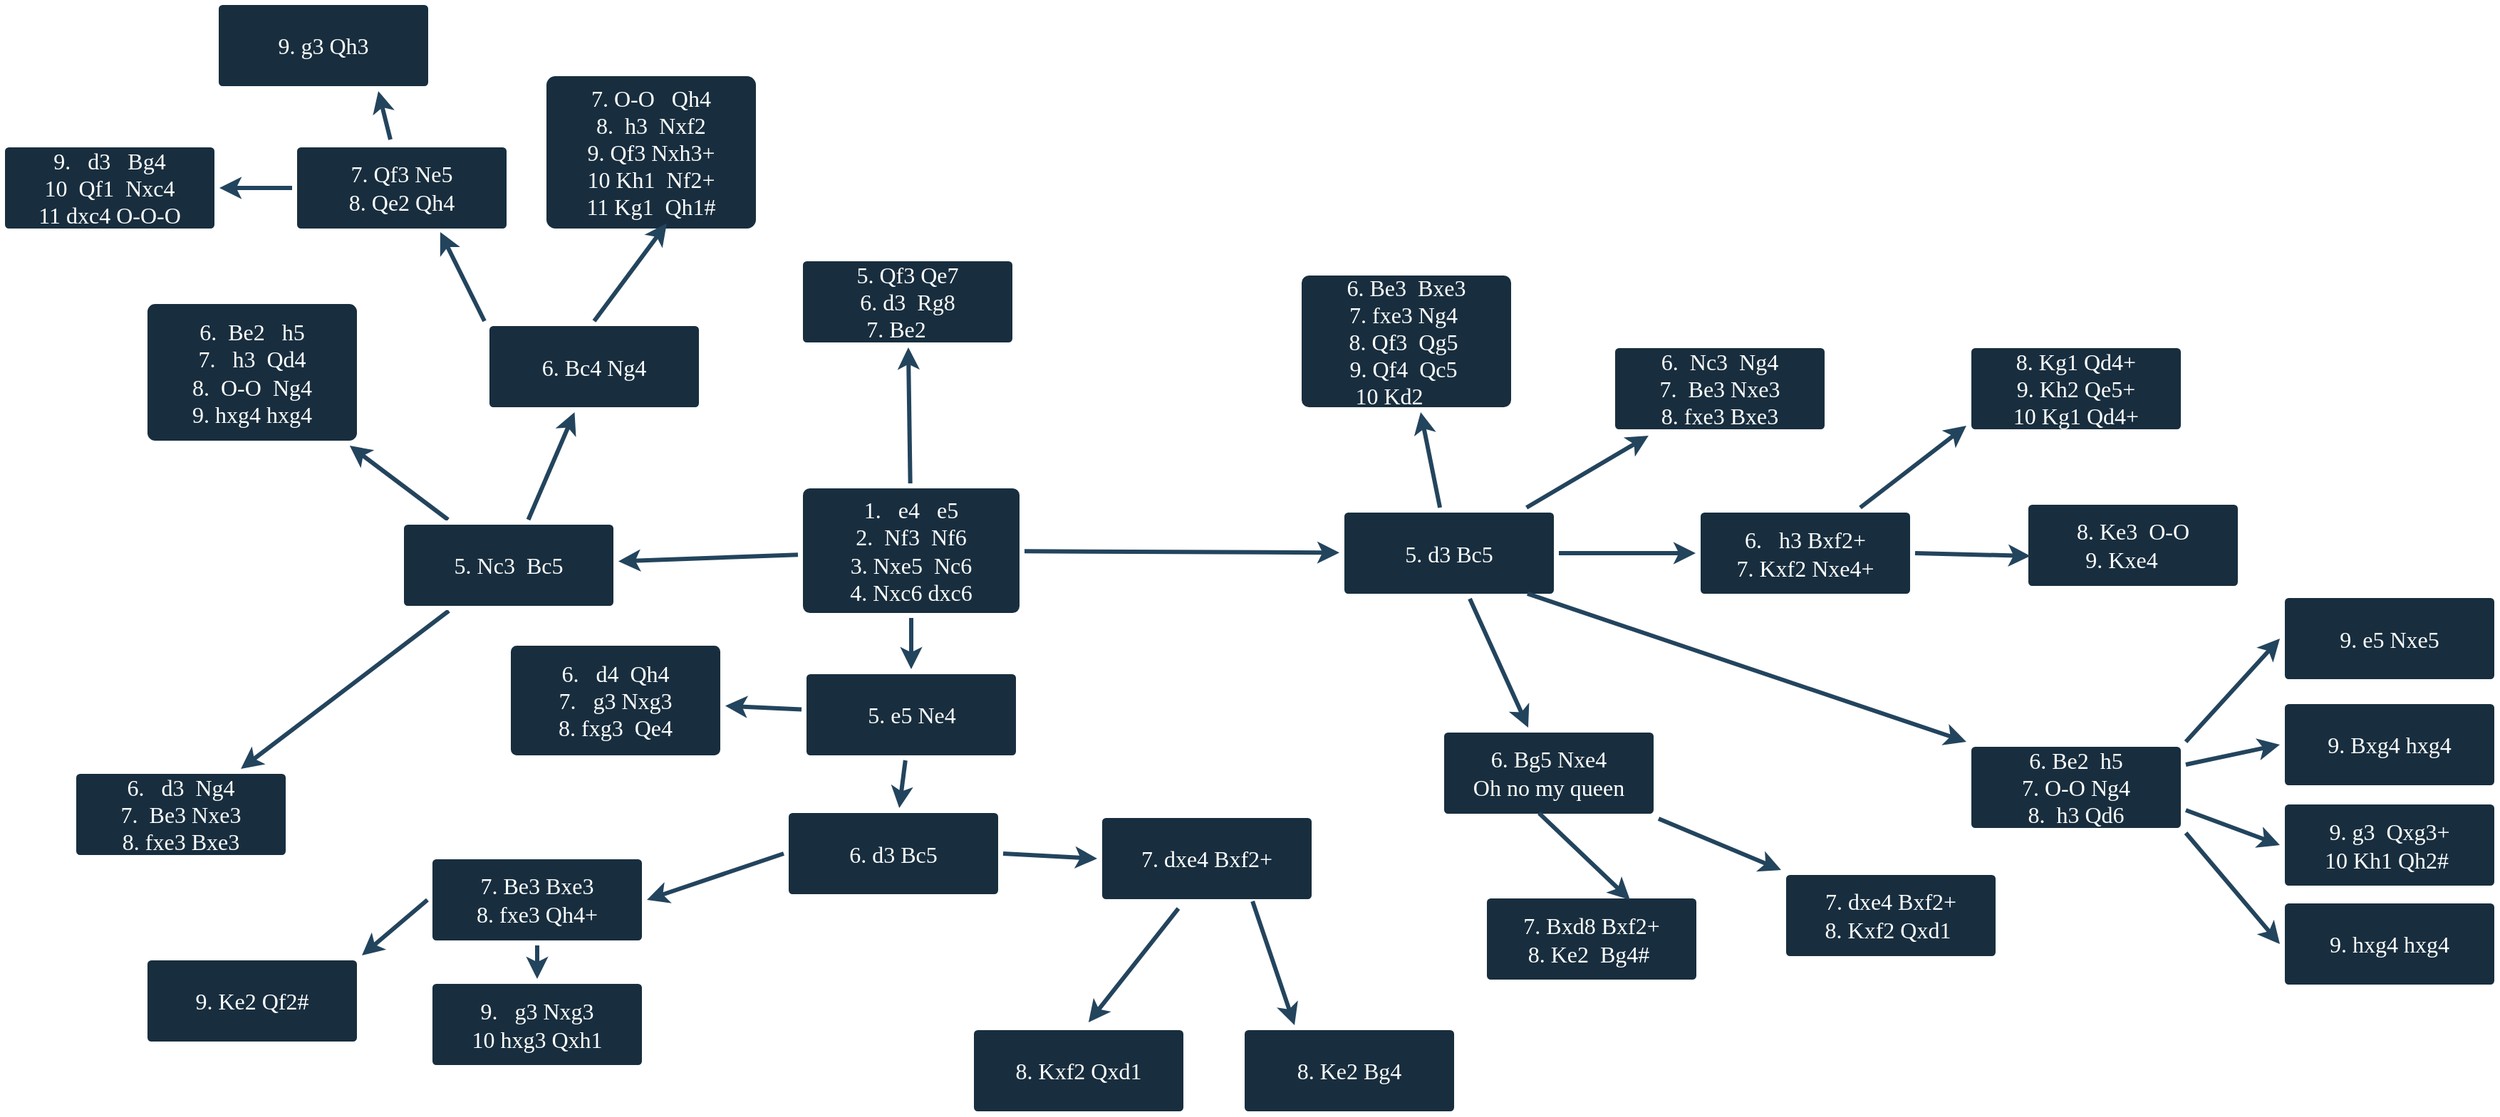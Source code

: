 <mxfile version="23.0.1" type="github">
  <diagram id="6a731a19-8d31-9384-78a2-239565b7b9f0" name="Page-1">
    <mxGraphModel dx="1434" dy="746" grid="1" gridSize="10" guides="1" tooltips="1" connect="1" arrows="1" fold="1" page="1" pageScale="1" pageWidth="1100" pageHeight="850" background="none" math="0" shadow="0">
      <root>
        <mxCell id="0" />
        <mxCell id="1" parent="0" />
        <mxCell id="1745" value="" style="edgeStyle=none;rounded=0;jumpStyle=none;html=1;shadow=0;labelBackgroundColor=none;startArrow=none;startFill=0;endArrow=classic;endFill=1;jettySize=auto;orthogonalLoop=1;strokeColor=#23445D;strokeWidth=3;fontFamily=Lucida Console;fontSize=16;fontColor=default;spacing=5;fontStyle=0" parent="1" source="1749" target="1764" edge="1">
          <mxGeometry relative="1" as="geometry" />
        </mxCell>
        <mxCell id="1746" value="" style="edgeStyle=none;rounded=0;jumpStyle=none;html=1;shadow=0;labelBackgroundColor=none;startArrow=none;startFill=0;endArrow=classic;endFill=1;jettySize=auto;orthogonalLoop=1;strokeColor=#23445D;strokeWidth=3;fontFamily=Lucida Console;fontSize=16;fontColor=default;spacing=5;fontStyle=0" parent="1" source="1749" target="1771" edge="1">
          <mxGeometry relative="1" as="geometry" />
        </mxCell>
        <mxCell id="1747" value="" style="edgeStyle=none;rounded=0;jumpStyle=none;html=1;shadow=0;labelBackgroundColor=none;startArrow=none;startFill=0;endArrow=classic;endFill=1;jettySize=auto;orthogonalLoop=1;strokeColor=#23445D;strokeWidth=3;fontFamily=Lucida Console;fontSize=16;fontColor=default;spacing=5;fontStyle=0" parent="1" source="1749" target="1760" edge="1">
          <mxGeometry relative="1" as="geometry" />
        </mxCell>
        <mxCell id="1748" value="" style="edgeStyle=none;rounded=0;jumpStyle=none;html=1;shadow=0;labelBackgroundColor=none;startArrow=none;startFill=0;endArrow=classic;endFill=1;jettySize=auto;orthogonalLoop=1;strokeColor=#23445D;strokeWidth=3;fontFamily=Lucida Console;fontSize=16;fontColor=default;spacing=5;fontStyle=0" parent="1" source="1749" target="1753" edge="1">
          <mxGeometry relative="1" as="geometry" />
        </mxCell>
        <mxCell id="1749" value="&lt;font style=&quot;font-size: 16px;&quot;&gt;1.&amp;nbsp; &amp;nbsp;e4&amp;nbsp; &amp;nbsp;e5&lt;br style=&quot;font-size: 16px;&quot;&gt;2.&amp;nbsp; Nf3&amp;nbsp; Nf6&lt;br style=&quot;font-size: 16px;&quot;&gt;3. Nxe5&amp;nbsp; Nc6&lt;br style=&quot;font-size: 16px;&quot;&gt;4. Nxc6 dxc6&lt;br style=&quot;font-size: 16px;&quot;&gt;&lt;/font&gt;" style="rounded=1;whiteSpace=wrap;html=1;shadow=0;labelBackgroundColor=none;strokeColor=#FFFFFF;strokeWidth=3;fillColor=#182E3E;fontFamily=Lucida Console;fontSize=16;fontColor=#FFFFFF;align=center;fontStyle=0;spacing=5;arcSize=7;perimeterSpacing=2;" parent="1" vertex="1">
          <mxGeometry x="680" y="359.5" width="155" height="90.5" as="geometry" />
        </mxCell>
        <mxCell id="1750" value="" style="edgeStyle=none;rounded=1;jumpStyle=none;html=1;shadow=0;labelBackgroundColor=none;startArrow=none;startFill=0;jettySize=auto;orthogonalLoop=1;strokeColor=#23445D;strokeWidth=3;fontFamily=Lucida Console;fontSize=16;fontColor=default;spacing=5;fontStyle=0;" parent="1" source="1753" target="1756" edge="1">
          <mxGeometry relative="1" as="geometry" />
        </mxCell>
        <mxCell id="1751" value="" style="edgeStyle=none;rounded=1;jumpStyle=none;html=1;shadow=0;labelBackgroundColor=none;startArrow=none;startFill=0;jettySize=auto;orthogonalLoop=1;strokeColor=#23445D;strokeWidth=3;fontFamily=Lucida Console;fontSize=16;fontColor=default;spacing=5;fontStyle=0;" parent="1" source="1753" target="1755" edge="1">
          <mxGeometry relative="1" as="geometry" />
        </mxCell>
        <mxCell id="1752" value="" style="edgeStyle=none;rounded=1;jumpStyle=none;html=1;shadow=0;labelBackgroundColor=none;startArrow=none;startFill=0;jettySize=auto;orthogonalLoop=1;strokeColor=#23445D;strokeWidth=3;fontFamily=Lucida Console;fontSize=16;fontColor=default;spacing=5;fontStyle=0;" parent="1" source="1753" target="1754" edge="1">
          <mxGeometry relative="1" as="geometry" />
        </mxCell>
        <mxCell id="1753" value="5. Nc3&amp;nbsp; Bc5" style="rounded=1;whiteSpace=wrap;html=1;shadow=0;labelBackgroundColor=none;strokeColor=#FFFFFF;strokeWidth=3;fillColor=#182E3E;fontFamily=Lucida Console;fontSize=16;fontColor=#FFFFFF;align=center;spacing=5;fontStyle=0;arcSize=7;perimeterSpacing=2;" parent="1" vertex="1">
          <mxGeometry x="400" y="385" width="150" height="60" as="geometry" />
        </mxCell>
        <mxCell id="1754" value="6.&amp;nbsp; Be2&amp;nbsp; &amp;nbsp;h5&lt;br style=&quot;font-size: 16px;&quot;&gt;7.&amp;nbsp; &amp;nbsp;h3&amp;nbsp; Qd4&lt;br style=&quot;font-size: 16px;&quot;&gt;8.&amp;nbsp; O-O&amp;nbsp; Ng4&lt;br style=&quot;font-size: 16px;&quot;&gt;9. hxg4 hxg4" style="rounded=1;whiteSpace=wrap;html=1;shadow=0;labelBackgroundColor=none;strokeColor=#FFFFFF;strokeWidth=3;fillColor=#182E3E;fontFamily=Lucida Console;fontSize=16;fontColor=#FFFFFF;align=center;spacing=5;fontStyle=0;arcSize=7;perimeterSpacing=2;" parent="1" vertex="1">
          <mxGeometry x="220" y="230" width="150" height="99" as="geometry" />
        </mxCell>
        <mxCell id="1755" value="6. Bc4 Ng4" style="rounded=1;whiteSpace=wrap;html=1;shadow=0;labelBackgroundColor=none;strokeColor=#FFFFFF;strokeWidth=3;fillColor=#182E3E;fontFamily=Lucida Console;fontSize=16;fontColor=#FFFFFF;align=center;spacing=5;fontStyle=0;arcSize=7;perimeterSpacing=2;" parent="1" vertex="1">
          <mxGeometry x="460" y="245.5" width="150" height="60" as="geometry" />
        </mxCell>
        <mxCell id="1756" value="6.&amp;nbsp; &amp;nbsp;d3&amp;nbsp; Ng4&lt;br style=&quot;font-size: 16px;&quot;&gt;7.&amp;nbsp; Be3 Nxe3&lt;br style=&quot;font-size: 16px;&quot;&gt;8. fxe3 Bxe3" style="rounded=1;whiteSpace=wrap;html=1;shadow=0;labelBackgroundColor=none;strokeColor=#FFFFFF;strokeWidth=3;fillColor=#182E3E;fontFamily=Lucida Console;fontSize=16;fontColor=#FFFFFF;align=center;spacing=5;fontStyle=0;arcSize=7;perimeterSpacing=2;" parent="1" vertex="1">
          <mxGeometry x="170" y="560" width="150" height="60" as="geometry" />
        </mxCell>
        <mxCell id="1757" value="" style="edgeStyle=none;rounded=0;jumpStyle=none;html=1;shadow=0;labelBackgroundColor=none;startArrow=none;startFill=0;endArrow=classic;endFill=1;jettySize=auto;orthogonalLoop=1;strokeColor=#23445D;strokeWidth=3;fontFamily=Lucida Console;fontSize=16;fontColor=default;spacing=5;fontStyle=0" parent="1" source="1760" target="1763" edge="1">
          <mxGeometry relative="1" as="geometry" />
        </mxCell>
        <mxCell id="1758" value="" style="edgeStyle=none;rounded=0;jumpStyle=none;html=1;shadow=0;labelBackgroundColor=none;startArrow=none;startFill=0;endArrow=classic;endFill=1;jettySize=auto;orthogonalLoop=1;strokeColor=#23445D;strokeWidth=3;fontFamily=Lucida Console;fontSize=16;fontColor=default;spacing=5;exitX=0;exitY=0.5;exitDx=0;exitDy=0;entryX=1;entryY=0.5;entryDx=0;entryDy=0;fontStyle=0" parent="1" source="1761" target="1762" edge="1">
          <mxGeometry relative="1" as="geometry">
            <mxPoint x="680" y="670" as="sourcePoint" />
          </mxGeometry>
        </mxCell>
        <mxCell id="1759" value="" style="edgeStyle=none;rounded=0;jumpStyle=none;html=1;shadow=0;labelBackgroundColor=none;startArrow=none;startFill=0;endArrow=classic;endFill=1;jettySize=auto;orthogonalLoop=1;strokeColor=#23445D;strokeWidth=3;fontFamily=Lucida Console;fontSize=16;fontColor=default;spacing=5;fontStyle=0" parent="1" source="1760" target="1761" edge="1">
          <mxGeometry relative="1" as="geometry" />
        </mxCell>
        <mxCell id="1760" value="5. e5 Ne4" style="rounded=1;whiteSpace=wrap;html=1;shadow=0;labelBackgroundColor=none;strokeColor=#FFFFFF;strokeWidth=3;fillColor=#182E3E;fontFamily=Lucida Console;fontSize=16;fontColor=#FFFFFF;align=center;spacing=5;fontStyle=0;arcSize=7;perimeterSpacing=2;" parent="1" vertex="1">
          <mxGeometry x="682.5" y="490" width="150" height="60" as="geometry" />
        </mxCell>
        <mxCell id="1761" value="6. d3 Bc5" style="rounded=1;whiteSpace=wrap;html=1;shadow=0;labelBackgroundColor=none;strokeColor=#FFFFFF;strokeWidth=3;fillColor=#182E3E;fontFamily=Lucida Console;fontSize=16;fontColor=#FFFFFF;align=center;spacing=5;arcSize=7;perimeterSpacing=2;fontStyle=0" parent="1" vertex="1">
          <mxGeometry x="670" y="587.5" width="150" height="60" as="geometry" />
        </mxCell>
        <mxCell id="1762" value="7. Be3 Bxe3&lt;br style=&quot;font-size: 16px;&quot;&gt;8. fxe3 Qh4+" style="rounded=1;whiteSpace=wrap;html=1;shadow=0;labelBackgroundColor=none;strokeColor=#FFFFFF;strokeWidth=3;fillColor=#182E3E;fontFamily=Lucida Console;fontSize=16;fontColor=#FFFFFF;align=center;spacing=5;arcSize=7;perimeterSpacing=2;fontStyle=0" parent="1" vertex="1">
          <mxGeometry x="420" y="620" width="150" height="60" as="geometry" />
        </mxCell>
        <mxCell id="1763" value="6.&amp;nbsp; &amp;nbsp;d4&amp;nbsp; Qh4&lt;br style=&quot;font-size: 16px;&quot;&gt;7.&amp;nbsp; &amp;nbsp;g3 Nxg3&lt;br style=&quot;font-size: 16px;&quot;&gt;8. fxg3&amp;nbsp; Qe4" style="rounded=1;whiteSpace=wrap;html=1;shadow=0;labelBackgroundColor=none;strokeColor=#FFFFFF;strokeWidth=3;fillColor=#182E3E;fontFamily=Lucida Console;fontSize=16;fontColor=#FFFFFF;align=center;spacing=5;arcSize=7;perimeterSpacing=2;fontStyle=0" parent="1" vertex="1">
          <mxGeometry x="475" y="470" width="150" height="80" as="geometry" />
        </mxCell>
        <mxCell id="1764" value="5. Qf3 Qe7&lt;br style=&quot;font-size: 16px;&quot;&gt;6. d3&amp;nbsp; Rg8&lt;br style=&quot;font-size: 16px;&quot;&gt;7. Be2&amp;nbsp; &amp;nbsp;&amp;nbsp;" style="rounded=1;whiteSpace=wrap;html=1;shadow=0;labelBackgroundColor=none;strokeColor=#FFFFFF;strokeWidth=3;fillColor=#182E3E;fontFamily=Lucida Console;fontSize=16;fontColor=#FFFFFF;align=center;spacing=5;fontStyle=0;arcSize=7;perimeterSpacing=2;" parent="1" vertex="1">
          <mxGeometry x="680" y="200" width="150" height="60" as="geometry" />
        </mxCell>
        <mxCell id="1771" value="5. d3 Bc5" style="rounded=1;whiteSpace=wrap;html=1;shadow=0;labelBackgroundColor=none;strokeColor=#FFFFFF;strokeWidth=3;fillColor=#182E3E;fontFamily=Lucida Console;fontSize=16;fontColor=#FFFFFF;align=center;spacing=5;fontStyle=0;arcSize=7;perimeterSpacing=2;" parent="1" vertex="1">
          <mxGeometry x="1060" y="376.5" width="150" height="60" as="geometry" />
        </mxCell>
        <mxCell id="1772" value="6. Be3&amp;nbsp; Bxe3&lt;br style=&quot;font-size: 16px;&quot;&gt;7. fxe3 Ng4&amp;nbsp;&lt;br style=&quot;font-size: 16px;&quot;&gt;8. Qf3&amp;nbsp; Qg5&amp;nbsp;&lt;br style=&quot;font-size: 16px;&quot;&gt;9. Qf4&amp;nbsp; Qc5&amp;nbsp;&lt;br style=&quot;font-size: 16px;&quot;&gt;10 Kd2&amp;nbsp; &amp;nbsp; &amp;nbsp;&amp;nbsp;" style="rounded=1;whiteSpace=wrap;html=1;shadow=0;labelBackgroundColor=none;strokeColor=#FFFFFF;strokeWidth=3;fillColor=#182E3E;fontFamily=Lucida Console;fontSize=16;fontColor=#FFFFFF;align=center;spacing=5;fontStyle=0;arcSize=7;perimeterSpacing=2;" parent="1" vertex="1">
          <mxGeometry x="1030" y="210" width="150" height="95.5" as="geometry" />
        </mxCell>
        <mxCell id="1773" value="" style="edgeStyle=none;rounded=1;jumpStyle=none;html=1;shadow=0;labelBackgroundColor=none;startArrow=none;startFill=0;jettySize=auto;orthogonalLoop=1;strokeColor=#23445D;strokeWidth=3;fontFamily=Lucida Console;fontSize=16;fontColor=default;spacing=5;fontStyle=0;" parent="1" source="1771" target="1772" edge="1">
          <mxGeometry relative="1" as="geometry" />
        </mxCell>
        <mxCell id="1774" value="6.&amp;nbsp; &amp;nbsp;h3 Bxf2+&lt;br style=&quot;font-size: 16px;&quot;&gt;7. Kxf2 Nxe4+" style="rounded=1;whiteSpace=wrap;html=1;shadow=0;labelBackgroundColor=none;strokeColor=#FFFFFF;strokeWidth=3;fillColor=#182E3E;fontFamily=Lucida Console;fontSize=16;fontColor=#FFFFFF;align=center;spacing=5;fontStyle=0;arcSize=7;perimeterSpacing=2;" parent="1" vertex="1">
          <mxGeometry x="1310" y="376.5" width="150" height="60" as="geometry" />
        </mxCell>
        <mxCell id="1775" value="" style="edgeStyle=none;rounded=1;jumpStyle=none;html=1;shadow=0;labelBackgroundColor=none;startArrow=none;startFill=0;jettySize=auto;orthogonalLoop=1;strokeColor=#23445D;strokeWidth=3;fontFamily=Lucida Console;fontSize=16;fontColor=default;spacing=5;fontStyle=0;" parent="1" source="1771" target="1774" edge="1">
          <mxGeometry relative="1" as="geometry" />
        </mxCell>
        <mxCell id="1776" value="6.&amp;nbsp; Nc3&amp;nbsp; Ng4&lt;br style=&quot;font-size: 16px;&quot;&gt;7.&amp;nbsp; Be3 Nxe3&lt;br style=&quot;font-size: 16px;&quot;&gt;8. fxe3 Bxe3" style="rounded=1;whiteSpace=wrap;html=1;shadow=0;labelBackgroundColor=none;strokeColor=#FFFFFF;strokeWidth=3;fillColor=#182E3E;fontFamily=Lucida Console;fontSize=16;fontColor=#FFFFFF;align=center;spacing=5;fontStyle=0;arcSize=7;perimeterSpacing=2;" parent="1" vertex="1">
          <mxGeometry x="1250" y="261" width="150" height="60" as="geometry" />
        </mxCell>
        <mxCell id="1777" value="" style="edgeStyle=none;rounded=1;jumpStyle=none;html=1;shadow=0;labelBackgroundColor=none;startArrow=none;startFill=0;jettySize=auto;orthogonalLoop=1;strokeColor=#23445D;strokeWidth=3;fontFamily=Lucida Console;fontSize=16;fontColor=default;spacing=5;fontStyle=0;entryX=0.175;entryY=1.016;entryDx=0;entryDy=0;entryPerimeter=0;" parent="1" source="1771" target="1776" edge="1">
          <mxGeometry relative="1" as="geometry" />
        </mxCell>
        <mxCell id="1778" value="6. Bg5 Nxe4&lt;br style=&quot;font-size: 16px;&quot;&gt;Oh no my queen" style="rounded=1;whiteSpace=wrap;html=1;shadow=0;labelBackgroundColor=none;strokeColor=#FFFFFF;strokeWidth=3;fillColor=#182E3E;fontFamily=Lucida Console;fontSize=16;fontColor=#FFFFFF;align=center;spacing=5;fontStyle=0;arcSize=7;perimeterSpacing=2;fillStyle=auto;" parent="1" vertex="1">
          <mxGeometry x="1130" y="531" width="150" height="60" as="geometry" />
        </mxCell>
        <mxCell id="1779" value="" style="edgeStyle=none;rounded=1;jumpStyle=none;html=1;shadow=0;labelBackgroundColor=none;startArrow=none;startFill=0;jettySize=auto;orthogonalLoop=1;strokeColor=#23445D;strokeWidth=3;fontFamily=Lucida Console;fontSize=16;fontColor=default;spacing=5;fontStyle=0;" parent="1" source="1771" target="1778" edge="1">
          <mxGeometry relative="1" as="geometry" />
        </mxCell>
        <mxCell id="08uEc07k-rnJbLrvPS5E-1779" value="6. Be2&amp;nbsp; h5&lt;br style=&quot;font-size: 16px;&quot;&gt;7. O-O Ng4&lt;br style=&quot;font-size: 16px;&quot;&gt;8.&amp;nbsp; h3 Qd6" style="rounded=1;whiteSpace=wrap;html=1;shadow=0;labelBackgroundColor=none;strokeColor=#FFFFFF;strokeWidth=3;fillColor=#182E3E;fontFamily=Lucida Console;fontSize=16;fontColor=#FFFFFF;align=center;spacing=5;fontStyle=0;arcSize=7;perimeterSpacing=2;" parent="1" vertex="1">
          <mxGeometry x="1500" y="541" width="150" height="60" as="geometry" />
        </mxCell>
        <mxCell id="08uEc07k-rnJbLrvPS5E-1780" value="" style="edgeStyle=none;rounded=1;jumpStyle=none;html=1;shadow=0;labelBackgroundColor=none;startArrow=none;startFill=0;jettySize=auto;orthogonalLoop=1;strokeColor=#23445D;strokeWidth=3;fontFamily=Lucida Console;fontSize=16;fontColor=default;spacing=5;fontStyle=0;entryX=0;entryY=0;entryDx=0;entryDy=0;exitX=0.857;exitY=0.945;exitDx=0;exitDy=0;exitPerimeter=0;" parent="1" source="1771" target="08uEc07k-rnJbLrvPS5E-1779" edge="1">
          <mxGeometry relative="1" as="geometry">
            <mxPoint x="1198" y="436.5" as="sourcePoint" />
            <mxPoint x="1330" y="512" as="targetPoint" />
          </mxGeometry>
        </mxCell>
        <mxCell id="08uEc07k-rnJbLrvPS5E-1781" value="8. Kg1 Qd4+&lt;br style=&quot;font-size: 16px;&quot;&gt;9. Kh2 Qe5+&lt;br style=&quot;font-size: 16px;&quot;&gt;10 Kg1 Qd4+" style="rounded=1;whiteSpace=wrap;html=1;shadow=0;labelBackgroundColor=none;strokeColor=#FFFFFF;strokeWidth=3;fillColor=#182E3E;fontFamily=Lucida Console;fontSize=16;fontColor=#FFFFFF;align=center;spacing=5;fontStyle=0;arcSize=7;perimeterSpacing=2;" parent="1" vertex="1">
          <mxGeometry x="1500" y="261" width="150" height="60" as="geometry" />
        </mxCell>
        <mxCell id="08uEc07k-rnJbLrvPS5E-1782" value="8. Ke3&amp;nbsp; O-O&lt;br style=&quot;font-size: 16px;&quot;&gt;9. Kxe4&amp;nbsp;&amp;nbsp; &amp;nbsp;" style="rounded=1;whiteSpace=wrap;html=1;shadow=0;labelBackgroundColor=none;strokeColor=#FFFFFF;strokeWidth=3;fillColor=#182E3E;fontFamily=Lucida Console;fontSize=16;fontColor=#FFFFFF;align=center;spacing=5;fontStyle=0;arcSize=7;perimeterSpacing=2;" parent="1" vertex="1">
          <mxGeometry x="1540" y="371" width="150" height="60" as="geometry" />
        </mxCell>
        <mxCell id="08uEc07k-rnJbLrvPS5E-1783" value="9. e5 Nxe5" style="rounded=1;whiteSpace=wrap;html=1;shadow=0;labelBackgroundColor=none;strokeColor=#FFFFFF;strokeWidth=3;fillColor=#182E3E;fontFamily=Lucida Console;fontSize=16;fontColor=#FFFFFF;align=center;spacing=5;fontStyle=0;arcSize=7;perimeterSpacing=2;" parent="1" vertex="1">
          <mxGeometry x="1720" y="436.5" width="150" height="60" as="geometry" />
        </mxCell>
        <mxCell id="08uEc07k-rnJbLrvPS5E-1784" value="" style="edgeStyle=none;rounded=1;jumpStyle=none;html=1;shadow=0;labelBackgroundColor=none;startArrow=none;startFill=0;jettySize=auto;orthogonalLoop=1;strokeColor=#23445D;strokeWidth=3;fontFamily=Lucida Console;fontSize=16;fontColor=default;spacing=5;fontStyle=0;entryX=0;entryY=0.906;entryDx=0;entryDy=0;entryPerimeter=0;exitX=0.75;exitY=0;exitDx=0;exitDy=0;" parent="1" source="1774" target="08uEc07k-rnJbLrvPS5E-1781" edge="1">
          <mxGeometry relative="1" as="geometry">
            <mxPoint x="1409.996" y="376.502" as="sourcePoint" />
            <mxPoint x="1506.94" y="315.486" as="targetPoint" />
          </mxGeometry>
        </mxCell>
        <mxCell id="08uEc07k-rnJbLrvPS5E-1785" value="" style="edgeStyle=none;rounded=1;jumpStyle=none;html=1;shadow=0;labelBackgroundColor=none;startArrow=none;startFill=0;jettySize=auto;orthogonalLoop=1;strokeColor=#23445D;strokeWidth=3;fontFamily=Lucida Console;fontSize=16;fontColor=default;spacing=5;fontStyle=0;entryX=0.032;entryY=0.617;entryDx=0;entryDy=0;entryPerimeter=0;exitX=1;exitY=0.5;exitDx=0;exitDy=0;" parent="1" source="1774" target="08uEc07k-rnJbLrvPS5E-1782" edge="1">
          <mxGeometry relative="1" as="geometry">
            <mxPoint x="1460" y="402" as="sourcePoint" />
            <mxPoint x="1557" y="341" as="targetPoint" />
          </mxGeometry>
        </mxCell>
        <mxCell id="08uEc07k-rnJbLrvPS5E-1786" value="7. Bxd8 Bxf2+&lt;br style=&quot;font-size: 16px;&quot;&gt;8. Ke2&amp;nbsp; Bg4#&amp;nbsp;" style="rounded=1;whiteSpace=wrap;html=1;shadow=0;labelBackgroundColor=none;strokeColor=#FFFFFF;strokeWidth=3;fillColor=#182E3E;fontFamily=Lucida Console;fontSize=16;fontColor=#FFFFFF;align=center;spacing=5;fontStyle=0;arcSize=7;perimeterSpacing=2;fillStyle=auto;" parent="1" vertex="1">
          <mxGeometry x="1160" y="647.5" width="150" height="60" as="geometry" />
        </mxCell>
        <mxCell id="08uEc07k-rnJbLrvPS5E-1787" value="7. dxe4 Bxf2+&lt;br style=&quot;font-size: 16px;&quot;&gt;8. Kxf2 Qxd1&amp;nbsp;" style="rounded=1;whiteSpace=wrap;html=1;shadow=0;labelBackgroundColor=none;strokeColor=#FFFFFF;strokeWidth=3;fillColor=#182E3E;fontFamily=Lucida Console;fontSize=16;fontColor=#FFFFFF;align=center;spacing=5;fontStyle=0;arcSize=7;perimeterSpacing=2;fillStyle=auto;" parent="1" vertex="1">
          <mxGeometry x="1370" y="631" width="150" height="60" as="geometry" />
        </mxCell>
        <mxCell id="08uEc07k-rnJbLrvPS5E-1788" value="" style="edgeStyle=none;rounded=1;jumpStyle=none;html=1;shadow=0;labelBackgroundColor=none;startArrow=none;startFill=0;jettySize=auto;orthogonalLoop=1;strokeColor=#23445D;strokeWidth=3;fontFamily=Lucida Console;fontSize=16;fontColor=default;spacing=5;fontStyle=0;exitX=0.455;exitY=0.938;exitDx=0;exitDy=0;exitPerimeter=0;entryX=0.675;entryY=0.07;entryDx=0;entryDy=0;entryPerimeter=0;" parent="1" source="1778" target="08uEc07k-rnJbLrvPS5E-1786" edge="1">
          <mxGeometry relative="1" as="geometry">
            <mxPoint x="1204" y="571" as="sourcePoint" />
            <mxPoint x="1246" y="661" as="targetPoint" />
          </mxGeometry>
        </mxCell>
        <mxCell id="08uEc07k-rnJbLrvPS5E-1789" value="" style="edgeStyle=none;rounded=1;jumpStyle=none;html=1;shadow=0;labelBackgroundColor=none;startArrow=none;startFill=0;jettySize=auto;orthogonalLoop=1;strokeColor=#23445D;strokeWidth=3;fontFamily=Lucida Console;fontSize=16;fontColor=default;spacing=5;fontStyle=0;exitX=1;exitY=1;exitDx=0;exitDy=0;entryX=0;entryY=0;entryDx=0;entryDy=0;" parent="1" source="1778" target="08uEc07k-rnJbLrvPS5E-1787" edge="1">
          <mxGeometry relative="1" as="geometry">
            <mxPoint x="1298" y="561.5" as="sourcePoint" />
            <mxPoint x="1340" y="651.5" as="targetPoint" />
          </mxGeometry>
        </mxCell>
        <mxCell id="08uEc07k-rnJbLrvPS5E-1790" value="9. Bxg4 hxg4" style="rounded=1;whiteSpace=wrap;html=1;shadow=0;labelBackgroundColor=none;strokeColor=#FFFFFF;strokeWidth=3;fillColor=#182E3E;fontFamily=Lucida Console;fontSize=16;fontColor=#FFFFFF;align=center;spacing=5;fontStyle=0;arcSize=7;perimeterSpacing=2;" parent="1" vertex="1">
          <mxGeometry x="1720" y="511" width="150" height="60" as="geometry" />
        </mxCell>
        <mxCell id="08uEc07k-rnJbLrvPS5E-1791" value="9. g3&amp;nbsp; Qxg3+&lt;br style=&quot;font-size: 16px;&quot;&gt;10 Kh1 Qh2#&amp;nbsp;" style="rounded=1;whiteSpace=wrap;html=1;shadow=0;labelBackgroundColor=none;strokeColor=#FFFFFF;strokeWidth=3;fillColor=#182E3E;fontFamily=Lucida Console;fontSize=16;fontColor=#FFFFFF;align=center;spacing=5;fontStyle=0;arcSize=7;perimeterSpacing=2;" parent="1" vertex="1">
          <mxGeometry x="1720" y="581.5" width="150" height="60" as="geometry" />
        </mxCell>
        <mxCell id="08uEc07k-rnJbLrvPS5E-1792" value="9. hxg4 hxg4" style="rounded=1;whiteSpace=wrap;html=1;shadow=0;labelBackgroundColor=none;strokeColor=#FFFFFF;strokeWidth=3;fillColor=#182E3E;fontFamily=Lucida Console;fontSize=16;fontColor=#FFFFFF;align=center;spacing=5;fontStyle=0;arcSize=7;perimeterSpacing=2;" parent="1" vertex="1">
          <mxGeometry x="1720" y="651" width="150" height="60" as="geometry" />
        </mxCell>
        <mxCell id="08uEc07k-rnJbLrvPS5E-1793" value="7. dxe4 Bxf2+" style="rounded=1;whiteSpace=wrap;html=1;shadow=0;labelBackgroundColor=none;strokeColor=#FFFFFF;strokeWidth=3;fillColor=#182E3E;fontFamily=Lucida Console;fontSize=16;fontColor=#FFFFFF;align=center;spacing=5;fontStyle=0;arcSize=7;perimeterSpacing=2;" parent="1" vertex="1">
          <mxGeometry x="890" y="591" width="150" height="60" as="geometry" />
        </mxCell>
        <mxCell id="08uEc07k-rnJbLrvPS5E-1794" value="" style="edgeStyle=none;rounded=1;jumpStyle=none;html=1;shadow=0;labelBackgroundColor=none;startArrow=none;startFill=0;jettySize=auto;orthogonalLoop=1;strokeColor=#23445D;strokeWidth=3;fontFamily=Lucida Console;fontSize=16;fontColor=default;spacing=5;fontStyle=0;entryX=0;entryY=0.5;entryDx=0;entryDy=0;exitX=1;exitY=0;exitDx=0;exitDy=0;" parent="1" source="08uEc07k-rnJbLrvPS5E-1779" target="08uEc07k-rnJbLrvPS5E-1783" edge="1">
          <mxGeometry relative="1" as="geometry">
            <mxPoint x="1550" y="501.5" as="sourcePoint" />
            <mxPoint x="1631" y="502.5" as="targetPoint" />
          </mxGeometry>
        </mxCell>
        <mxCell id="08uEc07k-rnJbLrvPS5E-1795" value="" style="edgeStyle=none;rounded=1;jumpStyle=none;html=1;shadow=0;labelBackgroundColor=none;startArrow=none;startFill=0;jettySize=auto;orthogonalLoop=1;strokeColor=#23445D;strokeWidth=3;fontFamily=Lucida Console;fontSize=16;fontColor=default;spacing=5;fontStyle=0;entryX=0;entryY=0.5;entryDx=0;entryDy=0;exitX=1;exitY=0.25;exitDx=0;exitDy=0;" parent="1" source="08uEc07k-rnJbLrvPS5E-1779" target="08uEc07k-rnJbLrvPS5E-1790" edge="1">
          <mxGeometry relative="1" as="geometry">
            <mxPoint x="1560" y="511.5" as="sourcePoint" />
            <mxPoint x="1641" y="512.5" as="targetPoint" />
          </mxGeometry>
        </mxCell>
        <mxCell id="08uEc07k-rnJbLrvPS5E-1796" value="" style="edgeStyle=none;rounded=1;jumpStyle=none;html=1;shadow=0;labelBackgroundColor=none;startArrow=none;startFill=0;jettySize=auto;orthogonalLoop=1;strokeColor=#23445D;strokeWidth=3;fontFamily=Lucida Console;fontSize=16;fontColor=default;spacing=5;fontStyle=0;entryX=0;entryY=0.5;entryDx=0;entryDy=0;exitX=1;exitY=0.75;exitDx=0;exitDy=0;" parent="1" source="08uEc07k-rnJbLrvPS5E-1779" target="08uEc07k-rnJbLrvPS5E-1791" edge="1">
          <mxGeometry relative="1" as="geometry">
            <mxPoint x="1570" y="521.5" as="sourcePoint" />
            <mxPoint x="1651" y="522.5" as="targetPoint" />
          </mxGeometry>
        </mxCell>
        <mxCell id="08uEc07k-rnJbLrvPS5E-1797" value="" style="edgeStyle=none;rounded=1;jumpStyle=none;html=1;shadow=0;labelBackgroundColor=none;startArrow=none;startFill=0;jettySize=auto;orthogonalLoop=1;strokeColor=#23445D;strokeWidth=3;fontFamily=Lucida Console;fontSize=16;fontColor=default;spacing=5;fontStyle=0;entryX=0;entryY=0.5;entryDx=0;entryDy=0;exitX=1;exitY=1;exitDx=0;exitDy=0;" parent="1" source="08uEc07k-rnJbLrvPS5E-1779" target="08uEc07k-rnJbLrvPS5E-1792" edge="1">
          <mxGeometry relative="1" as="geometry">
            <mxPoint x="1580" y="531.5" as="sourcePoint" />
            <mxPoint x="1661" y="532.5" as="targetPoint" />
          </mxGeometry>
        </mxCell>
        <mxCell id="NPUDL1BklrPcJDHxp6zH-1780" value="" style="edgeStyle=none;rounded=0;jumpStyle=none;html=1;shadow=0;labelBackgroundColor=none;startArrow=none;startFill=0;endArrow=classic;endFill=1;jettySize=auto;orthogonalLoop=1;strokeColor=#23445D;strokeWidth=3;fontFamily=Lucida Console;fontSize=16;fontColor=default;spacing=5;exitX=1;exitY=0.5;exitDx=0;exitDy=0;entryX=0;entryY=0.5;entryDx=0;entryDy=0;fontStyle=0" edge="1" parent="1" source="1761" target="08uEc07k-rnJbLrvPS5E-1793">
          <mxGeometry relative="1" as="geometry">
            <mxPoint x="952" y="742.5" as="sourcePoint" />
            <mxPoint x="1130" y="707.5" as="targetPoint" />
          </mxGeometry>
        </mxCell>
        <mxCell id="NPUDL1BklrPcJDHxp6zH-1781" value="8. Ke2 Bg4" style="rounded=1;whiteSpace=wrap;html=1;shadow=0;labelBackgroundColor=none;strokeColor=#FFFFFF;strokeWidth=3;fillColor=#182E3E;fontFamily=Lucida Console;fontSize=16;fontColor=#FFFFFF;align=center;spacing=5;fontStyle=0;arcSize=7;perimeterSpacing=2;" vertex="1" parent="1">
          <mxGeometry x="990" y="740" width="150" height="60" as="geometry" />
        </mxCell>
        <mxCell id="NPUDL1BklrPcJDHxp6zH-1782" value="8. Kxf2 Qxd1" style="rounded=1;whiteSpace=wrap;html=1;shadow=0;labelBackgroundColor=none;strokeColor=#FFFFFF;strokeWidth=3;fillColor=#182E3E;fontFamily=Lucida Console;fontSize=16;fontColor=#FFFFFF;align=center;spacing=5;fontStyle=0;arcSize=7;perimeterSpacing=2;" vertex="1" parent="1">
          <mxGeometry x="800" y="740" width="150" height="60" as="geometry" />
        </mxCell>
        <mxCell id="NPUDL1BklrPcJDHxp6zH-1783" value="" style="edgeStyle=none;rounded=0;jumpStyle=none;html=1;shadow=0;labelBackgroundColor=none;startArrow=none;startFill=0;endArrow=classic;endFill=1;jettySize=auto;orthogonalLoop=1;strokeColor=#23445D;strokeWidth=3;fontFamily=Lucida Console;fontSize=16;fontColor=default;spacing=5;exitX=0.37;exitY=1.047;exitDx=0;exitDy=0;entryX=0.545;entryY=-0.031;entryDx=0;entryDy=0;exitPerimeter=0;entryPerimeter=0;fontStyle=0" edge="1" parent="1" source="08uEc07k-rnJbLrvPS5E-1793" target="NPUDL1BklrPcJDHxp6zH-1782">
          <mxGeometry relative="1" as="geometry">
            <mxPoint x="860" y="721" as="sourcePoint" />
            <mxPoint x="911" y="691" as="targetPoint" />
          </mxGeometry>
        </mxCell>
        <mxCell id="NPUDL1BklrPcJDHxp6zH-1784" value="" style="edgeStyle=none;rounded=0;jumpStyle=none;html=1;shadow=0;labelBackgroundColor=none;startArrow=none;startFill=0;endArrow=classic;endFill=1;jettySize=auto;orthogonalLoop=1;strokeColor=#23445D;strokeWidth=3;fontFamily=Lucida Console;fontSize=16;fontColor=default;spacing=5;exitX=0.708;exitY=0.969;exitDx=0;exitDy=0;entryX=0.25;entryY=0;entryDx=0;entryDy=0;exitPerimeter=0;fontStyle=0" edge="1" parent="1" source="08uEc07k-rnJbLrvPS5E-1793" target="NPUDL1BklrPcJDHxp6zH-1781">
          <mxGeometry relative="1" as="geometry">
            <mxPoint x="870" y="731" as="sourcePoint" />
            <mxPoint x="921" y="701" as="targetPoint" />
          </mxGeometry>
        </mxCell>
        <mxCell id="NPUDL1BklrPcJDHxp6zH-1785" value="9.&amp;nbsp; &amp;nbsp;g3 Nxg3&lt;br style=&quot;font-size: 16px;&quot;&gt;10 hxg3 Qxh1" style="rounded=1;whiteSpace=wrap;html=1;shadow=0;labelBackgroundColor=none;strokeColor=#FFFFFF;strokeWidth=3;fillColor=#182E3E;fontFamily=Lucida Console;fontSize=16;fontColor=#FFFFFF;align=center;spacing=5;arcSize=7;perimeterSpacing=2;fontStyle=0" vertex="1" parent="1">
          <mxGeometry x="420" y="707.5" width="150" height="60" as="geometry" />
        </mxCell>
        <mxCell id="NPUDL1BklrPcJDHxp6zH-1786" value="9. Ke2 Qf2#" style="rounded=1;whiteSpace=wrap;html=1;shadow=0;labelBackgroundColor=none;strokeColor=#FFFFFF;strokeWidth=3;fillColor=#182E3E;fontFamily=Lucida Console;fontSize=16;fontColor=#FFFFFF;align=center;spacing=5;arcSize=7;perimeterSpacing=2;fontStyle=0" vertex="1" parent="1">
          <mxGeometry x="220" y="691" width="150" height="60" as="geometry" />
        </mxCell>
        <mxCell id="NPUDL1BklrPcJDHxp6zH-1787" value="" style="edgeStyle=none;rounded=0;jumpStyle=none;html=1;shadow=0;labelBackgroundColor=none;startArrow=none;startFill=0;endArrow=classic;endFill=1;jettySize=auto;orthogonalLoop=1;strokeColor=#23445D;strokeWidth=3;fontFamily=Lucida Console;fontSize=16;fontColor=default;spacing=5;exitX=0.5;exitY=1;exitDx=0;exitDy=0;entryX=0.5;entryY=0;entryDx=0;entryDy=0;fontStyle=0" edge="1" parent="1" source="1762" target="NPUDL1BklrPcJDHxp6zH-1785">
          <mxGeometry relative="1" as="geometry">
            <mxPoint x="670" y="708" as="sourcePoint" />
            <mxPoint x="574" y="740" as="targetPoint" />
          </mxGeometry>
        </mxCell>
        <mxCell id="NPUDL1BklrPcJDHxp6zH-1788" value="" style="edgeStyle=none;rounded=0;jumpStyle=none;html=1;shadow=0;labelBackgroundColor=none;startArrow=none;startFill=0;endArrow=classic;endFill=1;jettySize=auto;orthogonalLoop=1;strokeColor=#23445D;strokeWidth=3;fontFamily=Lucida Console;fontSize=16;fontColor=default;spacing=5;exitX=0;exitY=0.5;exitDx=0;exitDy=0;entryX=1;entryY=0;entryDx=0;entryDy=0;fontStyle=0" edge="1" parent="1" source="1762" target="NPUDL1BklrPcJDHxp6zH-1786">
          <mxGeometry relative="1" as="geometry">
            <mxPoint x="336" y="631" as="sourcePoint" />
            <mxPoint x="240" y="663" as="targetPoint" />
          </mxGeometry>
        </mxCell>
        <mxCell id="NPUDL1BklrPcJDHxp6zH-1789" value="7. Qf3 Ne5&lt;br style=&quot;font-size: 16px;&quot;&gt;8. Qe2 Qh4" style="rounded=1;whiteSpace=wrap;html=1;shadow=0;labelBackgroundColor=none;strokeColor=#FFFFFF;strokeWidth=3;fillColor=#182E3E;fontFamily=Lucida Console;fontSize=16;fontColor=#FFFFFF;align=center;spacing=5;fontStyle=0;arcSize=7;perimeterSpacing=2;" vertex="1" parent="1">
          <mxGeometry x="325" y="120" width="150" height="60" as="geometry" />
        </mxCell>
        <mxCell id="NPUDL1BklrPcJDHxp6zH-1790" value="7. O-O&amp;nbsp; &amp;nbsp;Qh4&lt;br style=&quot;font-size: 16px;&quot;&gt;8.&amp;nbsp; h3&amp;nbsp; Nxf2&lt;br style=&quot;font-size: 16px;&quot;&gt;9. Qf3 Nxh3+&lt;br style=&quot;font-size: 16px;&quot;&gt;10 Kh1&amp;nbsp; Nf2+&lt;br style=&quot;font-size: 16px;&quot;&gt;11 Kg1&amp;nbsp; Qh1#" style="rounded=1;whiteSpace=wrap;html=1;shadow=0;labelBackgroundColor=none;strokeColor=#FFFFFF;strokeWidth=3;fillColor=#182E3E;fontFamily=Lucida Console;fontSize=16;fontColor=#FFFFFF;align=center;spacing=5;fontStyle=0;arcSize=7;perimeterSpacing=2;" vertex="1" parent="1">
          <mxGeometry x="500" y="70" width="150" height="110" as="geometry" />
        </mxCell>
        <mxCell id="NPUDL1BklrPcJDHxp6zH-1791" value="" style="edgeStyle=none;rounded=1;jumpStyle=none;html=1;shadow=0;labelBackgroundColor=none;startArrow=none;startFill=0;jettySize=auto;orthogonalLoop=1;strokeColor=#23445D;strokeWidth=3;fontFamily=Lucida Console;fontSize=16;fontColor=default;spacing=5;fontStyle=0;exitX=0;exitY=0;exitDx=0;exitDy=0;entryX=0.675;entryY=0.984;entryDx=0;entryDy=0;entryPerimeter=0;" edge="1" parent="1" source="1755" target="NPUDL1BklrPcJDHxp6zH-1789">
          <mxGeometry relative="1" as="geometry">
            <mxPoint x="400" y="261" as="sourcePoint" />
            <mxPoint x="432" y="186" as="targetPoint" />
          </mxGeometry>
        </mxCell>
        <mxCell id="NPUDL1BklrPcJDHxp6zH-1792" value="" style="edgeStyle=none;rounded=1;jumpStyle=none;html=1;shadow=0;labelBackgroundColor=none;startArrow=none;startFill=0;jettySize=auto;orthogonalLoop=1;strokeColor=#23445D;strokeWidth=3;fontFamily=Lucida Console;fontSize=16;fontColor=default;spacing=5;fontStyle=0;exitX=0.5;exitY=0;exitDx=0;exitDy=0;entryX=0.571;entryY=0.938;entryDx=0;entryDy=0;entryPerimeter=0;" edge="1" parent="1" source="1755" target="NPUDL1BklrPcJDHxp6zH-1790">
          <mxGeometry relative="1" as="geometry">
            <mxPoint x="625" y="260" as="sourcePoint" />
            <mxPoint x="657" y="185" as="targetPoint" />
          </mxGeometry>
        </mxCell>
        <mxCell id="NPUDL1BklrPcJDHxp6zH-1793" value="9. g3 Qh3" style="rounded=1;whiteSpace=wrap;html=1;shadow=0;labelBackgroundColor=none;strokeColor=#FFFFFF;strokeWidth=3;fillColor=#182E3E;fontFamily=Lucida Console;fontSize=16;fontColor=#FFFFFF;align=center;spacing=5;fontStyle=0;arcSize=7;perimeterSpacing=2;" vertex="1" parent="1">
          <mxGeometry x="270" y="20" width="150" height="60" as="geometry" />
        </mxCell>
        <mxCell id="NPUDL1BklrPcJDHxp6zH-1794" value="9.&amp;nbsp; &amp;nbsp;d3&amp;nbsp; &amp;nbsp;Bg4&lt;br style=&quot;font-size: 16px;&quot;&gt;10&amp;nbsp; Qf1&amp;nbsp; Nxc4&lt;br style=&quot;font-size: 16px;&quot;&gt;11 dxc4 O-O-O" style="rounded=1;whiteSpace=wrap;html=1;shadow=0;labelBackgroundColor=none;strokeColor=#FFFFFF;strokeWidth=3;fillColor=#182E3E;fontFamily=Lucida Console;fontSize=16;fontColor=#FFFFFF;align=center;spacing=5;fontStyle=0;arcSize=7;perimeterSpacing=2;" vertex="1" parent="1">
          <mxGeometry x="120" y="120" width="150" height="60" as="geometry" />
        </mxCell>
        <mxCell id="NPUDL1BklrPcJDHxp6zH-1795" value="" style="edgeStyle=none;rounded=1;jumpStyle=none;html=1;shadow=0;labelBackgroundColor=none;startArrow=none;startFill=0;jettySize=auto;orthogonalLoop=1;strokeColor=#23445D;strokeWidth=3;fontFamily=Lucida Console;fontSize=16;fontColor=default;spacing=5;fontStyle=0;exitX=0;exitY=0.5;exitDx=0;exitDy=0;entryX=1;entryY=0.5;entryDx=0;entryDy=0;" edge="1" parent="1" source="NPUDL1BklrPcJDHxp6zH-1789" target="NPUDL1BklrPcJDHxp6zH-1794">
          <mxGeometry relative="1" as="geometry">
            <mxPoint x="400" y="245.5" as="sourcePoint" />
            <mxPoint x="252" y="191.5" as="targetPoint" />
          </mxGeometry>
        </mxCell>
        <mxCell id="NPUDL1BklrPcJDHxp6zH-1796" value="" style="edgeStyle=none;rounded=1;jumpStyle=none;html=1;shadow=0;labelBackgroundColor=none;startArrow=none;startFill=0;jettySize=auto;orthogonalLoop=1;strokeColor=#23445D;strokeWidth=3;fontFamily=Lucida Console;fontSize=16;fontColor=default;spacing=5;fontStyle=0;exitX=0.448;exitY=-0.031;exitDx=0;exitDy=0;exitPerimeter=0;entryX=0.75;entryY=1;entryDx=0;entryDy=0;" edge="1" parent="1" source="NPUDL1BklrPcJDHxp6zH-1789" target="NPUDL1BklrPcJDHxp6zH-1793">
          <mxGeometry relative="1" as="geometry">
            <mxPoint x="410" y="255.5" as="sourcePoint" />
            <mxPoint x="262" y="201.5" as="targetPoint" />
          </mxGeometry>
        </mxCell>
      </root>
    </mxGraphModel>
  </diagram>
</mxfile>
